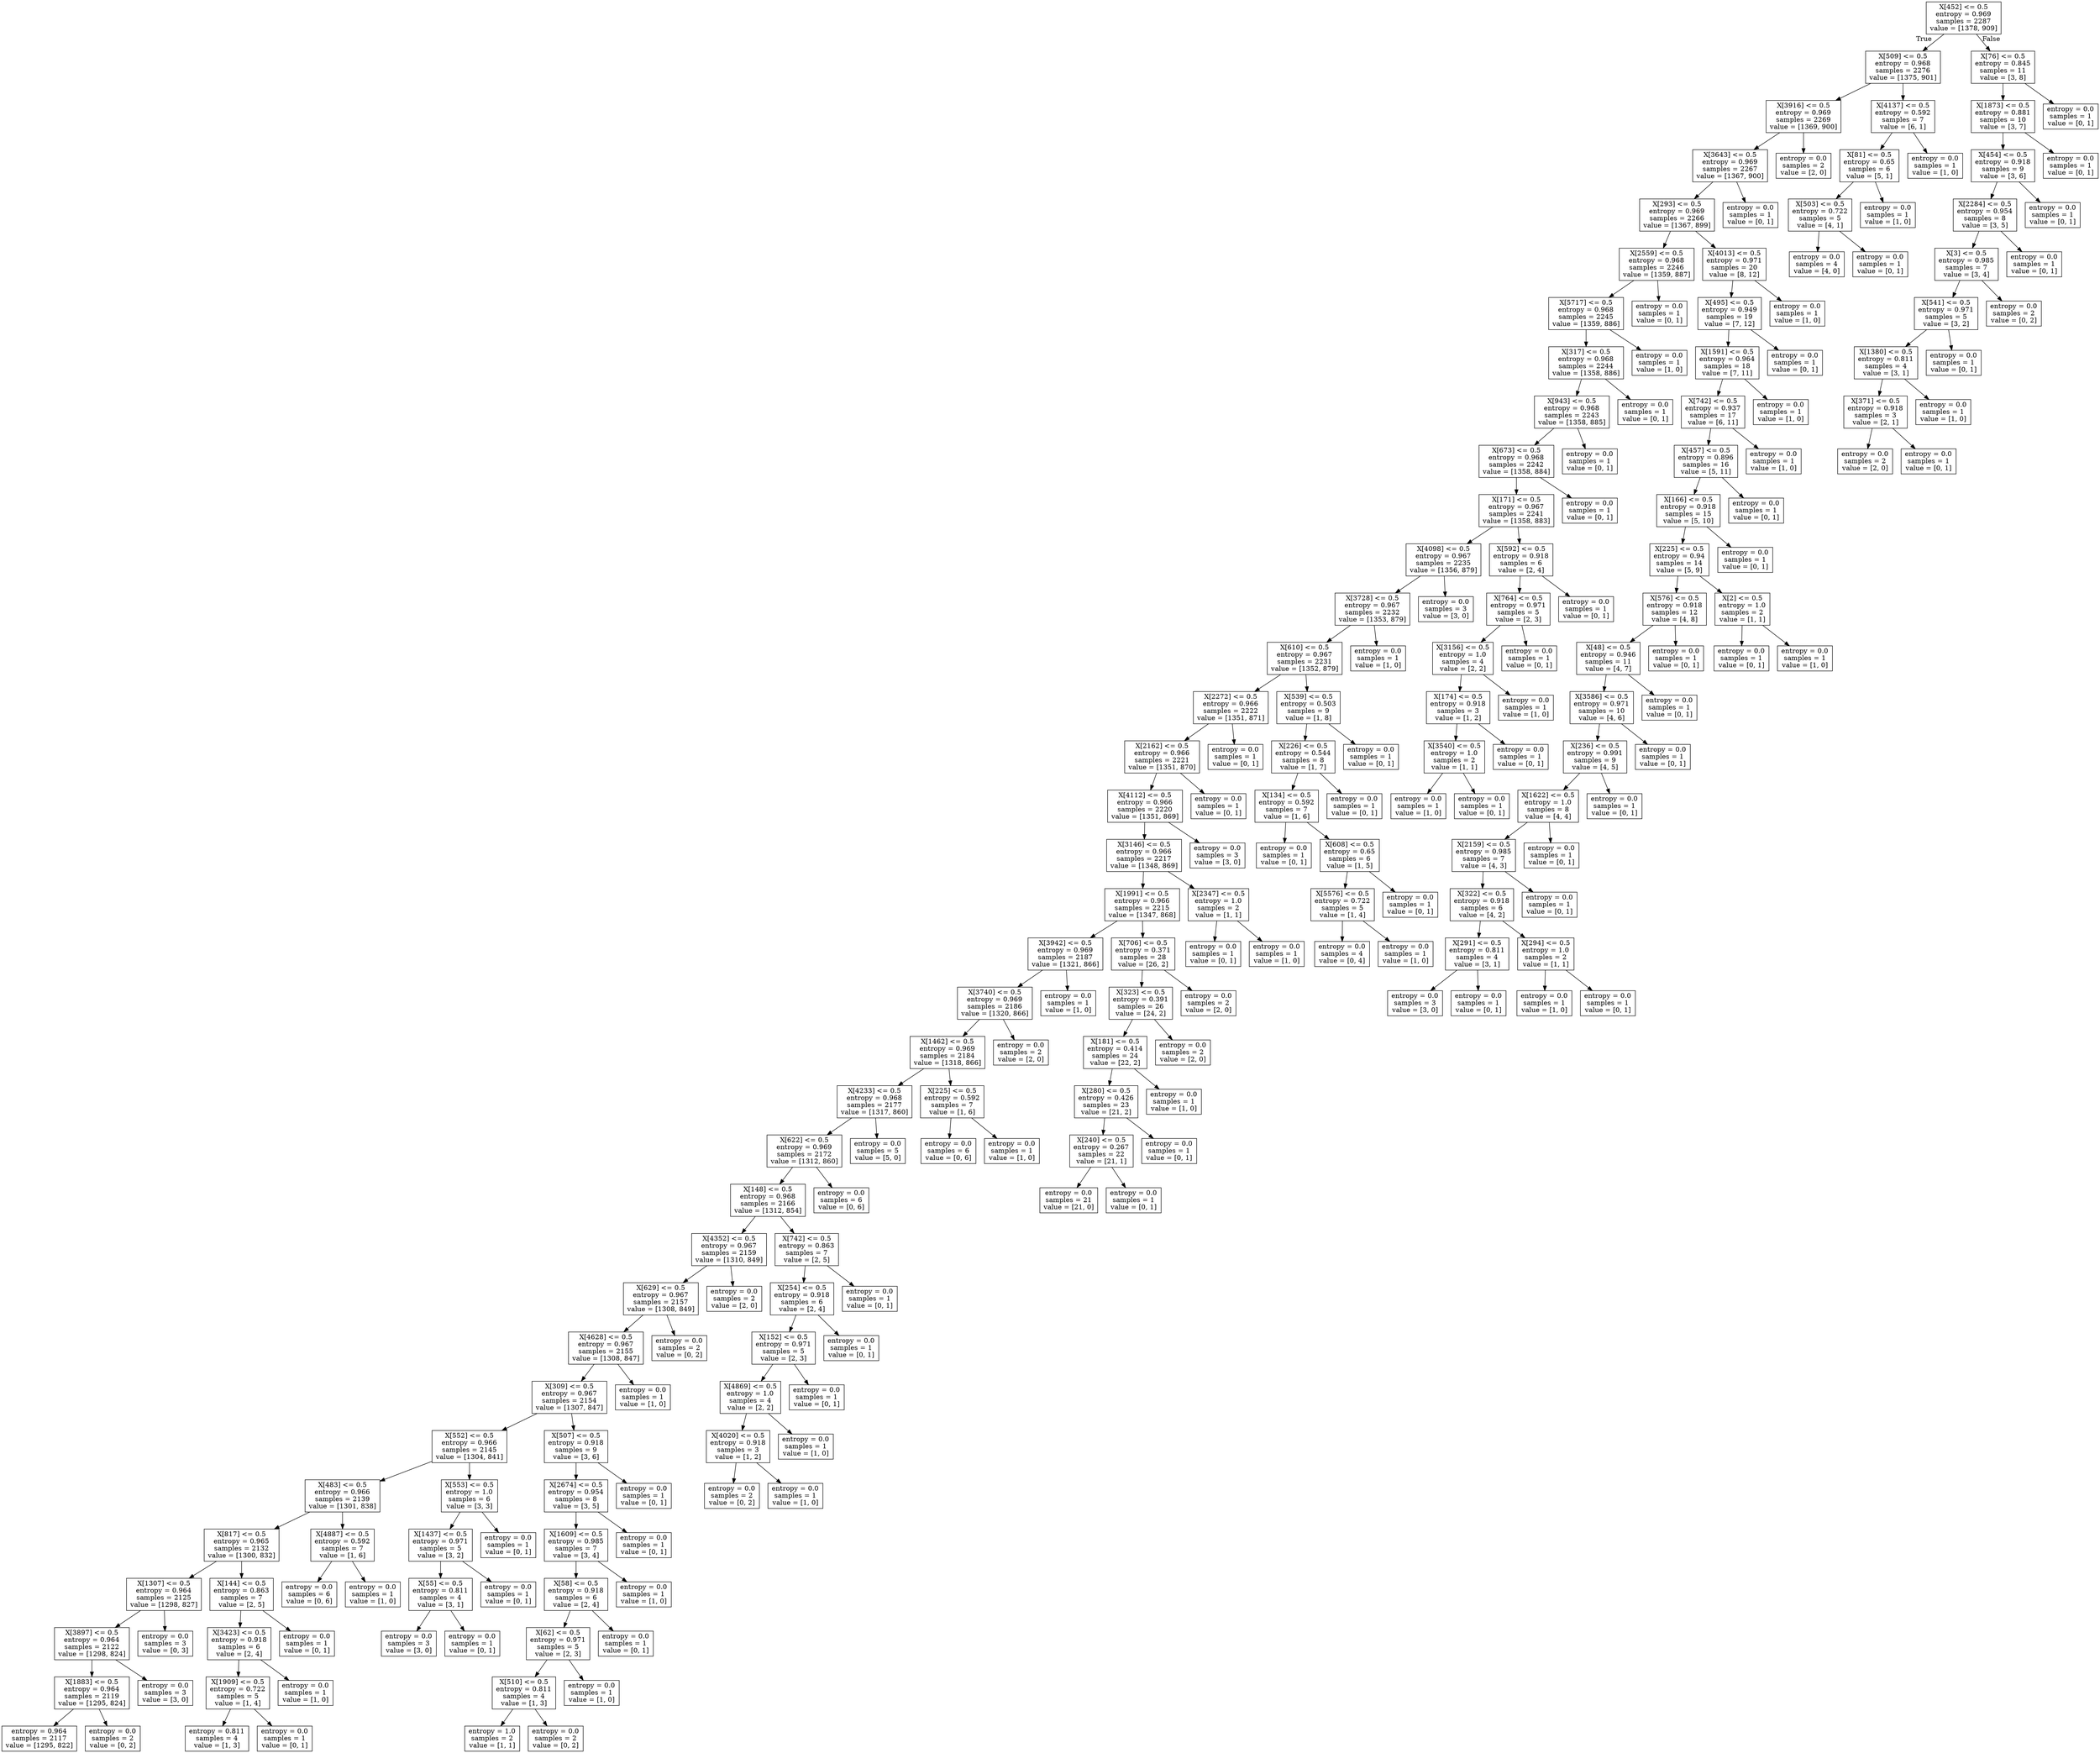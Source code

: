 digraph Tree {
node [shape=box] ;
0 [label="X[452] <= 0.5\nentropy = 0.969\nsamples = 2287\nvalue = [1378, 909]"] ;
1 [label="X[509] <= 0.5\nentropy = 0.968\nsamples = 2276\nvalue = [1375, 901]"] ;
0 -> 1 [labeldistance=2.5, labelangle=45, headlabel="True"] ;
2 [label="X[3916] <= 0.5\nentropy = 0.969\nsamples = 2269\nvalue = [1369, 900]"] ;
1 -> 2 ;
3 [label="X[3643] <= 0.5\nentropy = 0.969\nsamples = 2267\nvalue = [1367, 900]"] ;
2 -> 3 ;
4 [label="X[293] <= 0.5\nentropy = 0.969\nsamples = 2266\nvalue = [1367, 899]"] ;
3 -> 4 ;
5 [label="X[2559] <= 0.5\nentropy = 0.968\nsamples = 2246\nvalue = [1359, 887]"] ;
4 -> 5 ;
6 [label="X[5717] <= 0.5\nentropy = 0.968\nsamples = 2245\nvalue = [1359, 886]"] ;
5 -> 6 ;
7 [label="X[317] <= 0.5\nentropy = 0.968\nsamples = 2244\nvalue = [1358, 886]"] ;
6 -> 7 ;
8 [label="X[943] <= 0.5\nentropy = 0.968\nsamples = 2243\nvalue = [1358, 885]"] ;
7 -> 8 ;
9 [label="X[673] <= 0.5\nentropy = 0.968\nsamples = 2242\nvalue = [1358, 884]"] ;
8 -> 9 ;
10 [label="X[171] <= 0.5\nentropy = 0.967\nsamples = 2241\nvalue = [1358, 883]"] ;
9 -> 10 ;
11 [label="X[4098] <= 0.5\nentropy = 0.967\nsamples = 2235\nvalue = [1356, 879]"] ;
10 -> 11 ;
12 [label="X[3728] <= 0.5\nentropy = 0.967\nsamples = 2232\nvalue = [1353, 879]"] ;
11 -> 12 ;
13 [label="X[610] <= 0.5\nentropy = 0.967\nsamples = 2231\nvalue = [1352, 879]"] ;
12 -> 13 ;
14 [label="X[2272] <= 0.5\nentropy = 0.966\nsamples = 2222\nvalue = [1351, 871]"] ;
13 -> 14 ;
15 [label="X[2162] <= 0.5\nentropy = 0.966\nsamples = 2221\nvalue = [1351, 870]"] ;
14 -> 15 ;
16 [label="X[4112] <= 0.5\nentropy = 0.966\nsamples = 2220\nvalue = [1351, 869]"] ;
15 -> 16 ;
17 [label="X[3146] <= 0.5\nentropy = 0.966\nsamples = 2217\nvalue = [1348, 869]"] ;
16 -> 17 ;
18 [label="X[1991] <= 0.5\nentropy = 0.966\nsamples = 2215\nvalue = [1347, 868]"] ;
17 -> 18 ;
19 [label="X[3942] <= 0.5\nentropy = 0.969\nsamples = 2187\nvalue = [1321, 866]"] ;
18 -> 19 ;
20 [label="X[3740] <= 0.5\nentropy = 0.969\nsamples = 2186\nvalue = [1320, 866]"] ;
19 -> 20 ;
21 [label="X[1462] <= 0.5\nentropy = 0.969\nsamples = 2184\nvalue = [1318, 866]"] ;
20 -> 21 ;
22 [label="X[4233] <= 0.5\nentropy = 0.968\nsamples = 2177\nvalue = [1317, 860]"] ;
21 -> 22 ;
23 [label="X[622] <= 0.5\nentropy = 0.969\nsamples = 2172\nvalue = [1312, 860]"] ;
22 -> 23 ;
24 [label="X[148] <= 0.5\nentropy = 0.968\nsamples = 2166\nvalue = [1312, 854]"] ;
23 -> 24 ;
25 [label="X[4352] <= 0.5\nentropy = 0.967\nsamples = 2159\nvalue = [1310, 849]"] ;
24 -> 25 ;
26 [label="X[629] <= 0.5\nentropy = 0.967\nsamples = 2157\nvalue = [1308, 849]"] ;
25 -> 26 ;
27 [label="X[4628] <= 0.5\nentropy = 0.967\nsamples = 2155\nvalue = [1308, 847]"] ;
26 -> 27 ;
28 [label="X[309] <= 0.5\nentropy = 0.967\nsamples = 2154\nvalue = [1307, 847]"] ;
27 -> 28 ;
29 [label="X[552] <= 0.5\nentropy = 0.966\nsamples = 2145\nvalue = [1304, 841]"] ;
28 -> 29 ;
30 [label="X[483] <= 0.5\nentropy = 0.966\nsamples = 2139\nvalue = [1301, 838]"] ;
29 -> 30 ;
31 [label="X[817] <= 0.5\nentropy = 0.965\nsamples = 2132\nvalue = [1300, 832]"] ;
30 -> 31 ;
32 [label="X[1307] <= 0.5\nentropy = 0.964\nsamples = 2125\nvalue = [1298, 827]"] ;
31 -> 32 ;
33 [label="X[3897] <= 0.5\nentropy = 0.964\nsamples = 2122\nvalue = [1298, 824]"] ;
32 -> 33 ;
34 [label="X[1883] <= 0.5\nentropy = 0.964\nsamples = 2119\nvalue = [1295, 824]"] ;
33 -> 34 ;
35 [label="entropy = 0.964\nsamples = 2117\nvalue = [1295, 822]"] ;
34 -> 35 ;
36 [label="entropy = 0.0\nsamples = 2\nvalue = [0, 2]"] ;
34 -> 36 ;
37 [label="entropy = 0.0\nsamples = 3\nvalue = [3, 0]"] ;
33 -> 37 ;
38 [label="entropy = 0.0\nsamples = 3\nvalue = [0, 3]"] ;
32 -> 38 ;
39 [label="X[144] <= 0.5\nentropy = 0.863\nsamples = 7\nvalue = [2, 5]"] ;
31 -> 39 ;
40 [label="X[3423] <= 0.5\nentropy = 0.918\nsamples = 6\nvalue = [2, 4]"] ;
39 -> 40 ;
41 [label="X[1909] <= 0.5\nentropy = 0.722\nsamples = 5\nvalue = [1, 4]"] ;
40 -> 41 ;
42 [label="entropy = 0.811\nsamples = 4\nvalue = [1, 3]"] ;
41 -> 42 ;
43 [label="entropy = 0.0\nsamples = 1\nvalue = [0, 1]"] ;
41 -> 43 ;
44 [label="entropy = 0.0\nsamples = 1\nvalue = [1, 0]"] ;
40 -> 44 ;
45 [label="entropy = 0.0\nsamples = 1\nvalue = [0, 1]"] ;
39 -> 45 ;
46 [label="X[4887] <= 0.5\nentropy = 0.592\nsamples = 7\nvalue = [1, 6]"] ;
30 -> 46 ;
47 [label="entropy = 0.0\nsamples = 6\nvalue = [0, 6]"] ;
46 -> 47 ;
48 [label="entropy = 0.0\nsamples = 1\nvalue = [1, 0]"] ;
46 -> 48 ;
49 [label="X[553] <= 0.5\nentropy = 1.0\nsamples = 6\nvalue = [3, 3]"] ;
29 -> 49 ;
50 [label="X[1437] <= 0.5\nentropy = 0.971\nsamples = 5\nvalue = [3, 2]"] ;
49 -> 50 ;
51 [label="X[55] <= 0.5\nentropy = 0.811\nsamples = 4\nvalue = [3, 1]"] ;
50 -> 51 ;
52 [label="entropy = 0.0\nsamples = 3\nvalue = [3, 0]"] ;
51 -> 52 ;
53 [label="entropy = 0.0\nsamples = 1\nvalue = [0, 1]"] ;
51 -> 53 ;
54 [label="entropy = 0.0\nsamples = 1\nvalue = [0, 1]"] ;
50 -> 54 ;
55 [label="entropy = 0.0\nsamples = 1\nvalue = [0, 1]"] ;
49 -> 55 ;
56 [label="X[507] <= 0.5\nentropy = 0.918\nsamples = 9\nvalue = [3, 6]"] ;
28 -> 56 ;
57 [label="X[2674] <= 0.5\nentropy = 0.954\nsamples = 8\nvalue = [3, 5]"] ;
56 -> 57 ;
58 [label="X[1609] <= 0.5\nentropy = 0.985\nsamples = 7\nvalue = [3, 4]"] ;
57 -> 58 ;
59 [label="X[58] <= 0.5\nentropy = 0.918\nsamples = 6\nvalue = [2, 4]"] ;
58 -> 59 ;
60 [label="X[62] <= 0.5\nentropy = 0.971\nsamples = 5\nvalue = [2, 3]"] ;
59 -> 60 ;
61 [label="X[510] <= 0.5\nentropy = 0.811\nsamples = 4\nvalue = [1, 3]"] ;
60 -> 61 ;
62 [label="entropy = 1.0\nsamples = 2\nvalue = [1, 1]"] ;
61 -> 62 ;
63 [label="entropy = 0.0\nsamples = 2\nvalue = [0, 2]"] ;
61 -> 63 ;
64 [label="entropy = 0.0\nsamples = 1\nvalue = [1, 0]"] ;
60 -> 64 ;
65 [label="entropy = 0.0\nsamples = 1\nvalue = [0, 1]"] ;
59 -> 65 ;
66 [label="entropy = 0.0\nsamples = 1\nvalue = [1, 0]"] ;
58 -> 66 ;
67 [label="entropy = 0.0\nsamples = 1\nvalue = [0, 1]"] ;
57 -> 67 ;
68 [label="entropy = 0.0\nsamples = 1\nvalue = [0, 1]"] ;
56 -> 68 ;
69 [label="entropy = 0.0\nsamples = 1\nvalue = [1, 0]"] ;
27 -> 69 ;
70 [label="entropy = 0.0\nsamples = 2\nvalue = [0, 2]"] ;
26 -> 70 ;
71 [label="entropy = 0.0\nsamples = 2\nvalue = [2, 0]"] ;
25 -> 71 ;
72 [label="X[742] <= 0.5\nentropy = 0.863\nsamples = 7\nvalue = [2, 5]"] ;
24 -> 72 ;
73 [label="X[254] <= 0.5\nentropy = 0.918\nsamples = 6\nvalue = [2, 4]"] ;
72 -> 73 ;
74 [label="X[152] <= 0.5\nentropy = 0.971\nsamples = 5\nvalue = [2, 3]"] ;
73 -> 74 ;
75 [label="X[4869] <= 0.5\nentropy = 1.0\nsamples = 4\nvalue = [2, 2]"] ;
74 -> 75 ;
76 [label="X[4020] <= 0.5\nentropy = 0.918\nsamples = 3\nvalue = [1, 2]"] ;
75 -> 76 ;
77 [label="entropy = 0.0\nsamples = 2\nvalue = [0, 2]"] ;
76 -> 77 ;
78 [label="entropy = 0.0\nsamples = 1\nvalue = [1, 0]"] ;
76 -> 78 ;
79 [label="entropy = 0.0\nsamples = 1\nvalue = [1, 0]"] ;
75 -> 79 ;
80 [label="entropy = 0.0\nsamples = 1\nvalue = [0, 1]"] ;
74 -> 80 ;
81 [label="entropy = 0.0\nsamples = 1\nvalue = [0, 1]"] ;
73 -> 81 ;
82 [label="entropy = 0.0\nsamples = 1\nvalue = [0, 1]"] ;
72 -> 82 ;
83 [label="entropy = 0.0\nsamples = 6\nvalue = [0, 6]"] ;
23 -> 83 ;
84 [label="entropy = 0.0\nsamples = 5\nvalue = [5, 0]"] ;
22 -> 84 ;
85 [label="X[225] <= 0.5\nentropy = 0.592\nsamples = 7\nvalue = [1, 6]"] ;
21 -> 85 ;
86 [label="entropy = 0.0\nsamples = 6\nvalue = [0, 6]"] ;
85 -> 86 ;
87 [label="entropy = 0.0\nsamples = 1\nvalue = [1, 0]"] ;
85 -> 87 ;
88 [label="entropy = 0.0\nsamples = 2\nvalue = [2, 0]"] ;
20 -> 88 ;
89 [label="entropy = 0.0\nsamples = 1\nvalue = [1, 0]"] ;
19 -> 89 ;
90 [label="X[706] <= 0.5\nentropy = 0.371\nsamples = 28\nvalue = [26, 2]"] ;
18 -> 90 ;
91 [label="X[323] <= 0.5\nentropy = 0.391\nsamples = 26\nvalue = [24, 2]"] ;
90 -> 91 ;
92 [label="X[181] <= 0.5\nentropy = 0.414\nsamples = 24\nvalue = [22, 2]"] ;
91 -> 92 ;
93 [label="X[280] <= 0.5\nentropy = 0.426\nsamples = 23\nvalue = [21, 2]"] ;
92 -> 93 ;
94 [label="X[240] <= 0.5\nentropy = 0.267\nsamples = 22\nvalue = [21, 1]"] ;
93 -> 94 ;
95 [label="entropy = 0.0\nsamples = 21\nvalue = [21, 0]"] ;
94 -> 95 ;
96 [label="entropy = 0.0\nsamples = 1\nvalue = [0, 1]"] ;
94 -> 96 ;
97 [label="entropy = 0.0\nsamples = 1\nvalue = [0, 1]"] ;
93 -> 97 ;
98 [label="entropy = 0.0\nsamples = 1\nvalue = [1, 0]"] ;
92 -> 98 ;
99 [label="entropy = 0.0\nsamples = 2\nvalue = [2, 0]"] ;
91 -> 99 ;
100 [label="entropy = 0.0\nsamples = 2\nvalue = [2, 0]"] ;
90 -> 100 ;
101 [label="X[2347] <= 0.5\nentropy = 1.0\nsamples = 2\nvalue = [1, 1]"] ;
17 -> 101 ;
102 [label="entropy = 0.0\nsamples = 1\nvalue = [0, 1]"] ;
101 -> 102 ;
103 [label="entropy = 0.0\nsamples = 1\nvalue = [1, 0]"] ;
101 -> 103 ;
104 [label="entropy = 0.0\nsamples = 3\nvalue = [3, 0]"] ;
16 -> 104 ;
105 [label="entropy = 0.0\nsamples = 1\nvalue = [0, 1]"] ;
15 -> 105 ;
106 [label="entropy = 0.0\nsamples = 1\nvalue = [0, 1]"] ;
14 -> 106 ;
107 [label="X[539] <= 0.5\nentropy = 0.503\nsamples = 9\nvalue = [1, 8]"] ;
13 -> 107 ;
108 [label="X[226] <= 0.5\nentropy = 0.544\nsamples = 8\nvalue = [1, 7]"] ;
107 -> 108 ;
109 [label="X[134] <= 0.5\nentropy = 0.592\nsamples = 7\nvalue = [1, 6]"] ;
108 -> 109 ;
110 [label="entropy = 0.0\nsamples = 1\nvalue = [0, 1]"] ;
109 -> 110 ;
111 [label="X[608] <= 0.5\nentropy = 0.65\nsamples = 6\nvalue = [1, 5]"] ;
109 -> 111 ;
112 [label="X[5576] <= 0.5\nentropy = 0.722\nsamples = 5\nvalue = [1, 4]"] ;
111 -> 112 ;
113 [label="entropy = 0.0\nsamples = 4\nvalue = [0, 4]"] ;
112 -> 113 ;
114 [label="entropy = 0.0\nsamples = 1\nvalue = [1, 0]"] ;
112 -> 114 ;
115 [label="entropy = 0.0\nsamples = 1\nvalue = [0, 1]"] ;
111 -> 115 ;
116 [label="entropy = 0.0\nsamples = 1\nvalue = [0, 1]"] ;
108 -> 116 ;
117 [label="entropy = 0.0\nsamples = 1\nvalue = [0, 1]"] ;
107 -> 117 ;
118 [label="entropy = 0.0\nsamples = 1\nvalue = [1, 0]"] ;
12 -> 118 ;
119 [label="entropy = 0.0\nsamples = 3\nvalue = [3, 0]"] ;
11 -> 119 ;
120 [label="X[592] <= 0.5\nentropy = 0.918\nsamples = 6\nvalue = [2, 4]"] ;
10 -> 120 ;
121 [label="X[764] <= 0.5\nentropy = 0.971\nsamples = 5\nvalue = [2, 3]"] ;
120 -> 121 ;
122 [label="X[3156] <= 0.5\nentropy = 1.0\nsamples = 4\nvalue = [2, 2]"] ;
121 -> 122 ;
123 [label="X[174] <= 0.5\nentropy = 0.918\nsamples = 3\nvalue = [1, 2]"] ;
122 -> 123 ;
124 [label="X[3540] <= 0.5\nentropy = 1.0\nsamples = 2\nvalue = [1, 1]"] ;
123 -> 124 ;
125 [label="entropy = 0.0\nsamples = 1\nvalue = [1, 0]"] ;
124 -> 125 ;
126 [label="entropy = 0.0\nsamples = 1\nvalue = [0, 1]"] ;
124 -> 126 ;
127 [label="entropy = 0.0\nsamples = 1\nvalue = [0, 1]"] ;
123 -> 127 ;
128 [label="entropy = 0.0\nsamples = 1\nvalue = [1, 0]"] ;
122 -> 128 ;
129 [label="entropy = 0.0\nsamples = 1\nvalue = [0, 1]"] ;
121 -> 129 ;
130 [label="entropy = 0.0\nsamples = 1\nvalue = [0, 1]"] ;
120 -> 130 ;
131 [label="entropy = 0.0\nsamples = 1\nvalue = [0, 1]"] ;
9 -> 131 ;
132 [label="entropy = 0.0\nsamples = 1\nvalue = [0, 1]"] ;
8 -> 132 ;
133 [label="entropy = 0.0\nsamples = 1\nvalue = [0, 1]"] ;
7 -> 133 ;
134 [label="entropy = 0.0\nsamples = 1\nvalue = [1, 0]"] ;
6 -> 134 ;
135 [label="entropy = 0.0\nsamples = 1\nvalue = [0, 1]"] ;
5 -> 135 ;
136 [label="X[4013] <= 0.5\nentropy = 0.971\nsamples = 20\nvalue = [8, 12]"] ;
4 -> 136 ;
137 [label="X[495] <= 0.5\nentropy = 0.949\nsamples = 19\nvalue = [7, 12]"] ;
136 -> 137 ;
138 [label="X[1591] <= 0.5\nentropy = 0.964\nsamples = 18\nvalue = [7, 11]"] ;
137 -> 138 ;
139 [label="X[742] <= 0.5\nentropy = 0.937\nsamples = 17\nvalue = [6, 11]"] ;
138 -> 139 ;
140 [label="X[457] <= 0.5\nentropy = 0.896\nsamples = 16\nvalue = [5, 11]"] ;
139 -> 140 ;
141 [label="X[166] <= 0.5\nentropy = 0.918\nsamples = 15\nvalue = [5, 10]"] ;
140 -> 141 ;
142 [label="X[225] <= 0.5\nentropy = 0.94\nsamples = 14\nvalue = [5, 9]"] ;
141 -> 142 ;
143 [label="X[576] <= 0.5\nentropy = 0.918\nsamples = 12\nvalue = [4, 8]"] ;
142 -> 143 ;
144 [label="X[48] <= 0.5\nentropy = 0.946\nsamples = 11\nvalue = [4, 7]"] ;
143 -> 144 ;
145 [label="X[3586] <= 0.5\nentropy = 0.971\nsamples = 10\nvalue = [4, 6]"] ;
144 -> 145 ;
146 [label="X[236] <= 0.5\nentropy = 0.991\nsamples = 9\nvalue = [4, 5]"] ;
145 -> 146 ;
147 [label="X[1622] <= 0.5\nentropy = 1.0\nsamples = 8\nvalue = [4, 4]"] ;
146 -> 147 ;
148 [label="X[2159] <= 0.5\nentropy = 0.985\nsamples = 7\nvalue = [4, 3]"] ;
147 -> 148 ;
149 [label="X[322] <= 0.5\nentropy = 0.918\nsamples = 6\nvalue = [4, 2]"] ;
148 -> 149 ;
150 [label="X[291] <= 0.5\nentropy = 0.811\nsamples = 4\nvalue = [3, 1]"] ;
149 -> 150 ;
151 [label="entropy = 0.0\nsamples = 3\nvalue = [3, 0]"] ;
150 -> 151 ;
152 [label="entropy = 0.0\nsamples = 1\nvalue = [0, 1]"] ;
150 -> 152 ;
153 [label="X[294] <= 0.5\nentropy = 1.0\nsamples = 2\nvalue = [1, 1]"] ;
149 -> 153 ;
154 [label="entropy = 0.0\nsamples = 1\nvalue = [1, 0]"] ;
153 -> 154 ;
155 [label="entropy = 0.0\nsamples = 1\nvalue = [0, 1]"] ;
153 -> 155 ;
156 [label="entropy = 0.0\nsamples = 1\nvalue = [0, 1]"] ;
148 -> 156 ;
157 [label="entropy = 0.0\nsamples = 1\nvalue = [0, 1]"] ;
147 -> 157 ;
158 [label="entropy = 0.0\nsamples = 1\nvalue = [0, 1]"] ;
146 -> 158 ;
159 [label="entropy = 0.0\nsamples = 1\nvalue = [0, 1]"] ;
145 -> 159 ;
160 [label="entropy = 0.0\nsamples = 1\nvalue = [0, 1]"] ;
144 -> 160 ;
161 [label="entropy = 0.0\nsamples = 1\nvalue = [0, 1]"] ;
143 -> 161 ;
162 [label="X[2] <= 0.5\nentropy = 1.0\nsamples = 2\nvalue = [1, 1]"] ;
142 -> 162 ;
163 [label="entropy = 0.0\nsamples = 1\nvalue = [0, 1]"] ;
162 -> 163 ;
164 [label="entropy = 0.0\nsamples = 1\nvalue = [1, 0]"] ;
162 -> 164 ;
165 [label="entropy = 0.0\nsamples = 1\nvalue = [0, 1]"] ;
141 -> 165 ;
166 [label="entropy = 0.0\nsamples = 1\nvalue = [0, 1]"] ;
140 -> 166 ;
167 [label="entropy = 0.0\nsamples = 1\nvalue = [1, 0]"] ;
139 -> 167 ;
168 [label="entropy = 0.0\nsamples = 1\nvalue = [1, 0]"] ;
138 -> 168 ;
169 [label="entropy = 0.0\nsamples = 1\nvalue = [0, 1]"] ;
137 -> 169 ;
170 [label="entropy = 0.0\nsamples = 1\nvalue = [1, 0]"] ;
136 -> 170 ;
171 [label="entropy = 0.0\nsamples = 1\nvalue = [0, 1]"] ;
3 -> 171 ;
172 [label="entropy = 0.0\nsamples = 2\nvalue = [2, 0]"] ;
2 -> 172 ;
173 [label="X[4137] <= 0.5\nentropy = 0.592\nsamples = 7\nvalue = [6, 1]"] ;
1 -> 173 ;
174 [label="X[81] <= 0.5\nentropy = 0.65\nsamples = 6\nvalue = [5, 1]"] ;
173 -> 174 ;
175 [label="X[503] <= 0.5\nentropy = 0.722\nsamples = 5\nvalue = [4, 1]"] ;
174 -> 175 ;
176 [label="entropy = 0.0\nsamples = 4\nvalue = [4, 0]"] ;
175 -> 176 ;
177 [label="entropy = 0.0\nsamples = 1\nvalue = [0, 1]"] ;
175 -> 177 ;
178 [label="entropy = 0.0\nsamples = 1\nvalue = [1, 0]"] ;
174 -> 178 ;
179 [label="entropy = 0.0\nsamples = 1\nvalue = [1, 0]"] ;
173 -> 179 ;
180 [label="X[76] <= 0.5\nentropy = 0.845\nsamples = 11\nvalue = [3, 8]"] ;
0 -> 180 [labeldistance=2.5, labelangle=-45, headlabel="False"] ;
181 [label="X[1873] <= 0.5\nentropy = 0.881\nsamples = 10\nvalue = [3, 7]"] ;
180 -> 181 ;
182 [label="X[454] <= 0.5\nentropy = 0.918\nsamples = 9\nvalue = [3, 6]"] ;
181 -> 182 ;
183 [label="X[2284] <= 0.5\nentropy = 0.954\nsamples = 8\nvalue = [3, 5]"] ;
182 -> 183 ;
184 [label="X[3] <= 0.5\nentropy = 0.985\nsamples = 7\nvalue = [3, 4]"] ;
183 -> 184 ;
185 [label="X[541] <= 0.5\nentropy = 0.971\nsamples = 5\nvalue = [3, 2]"] ;
184 -> 185 ;
186 [label="X[1380] <= 0.5\nentropy = 0.811\nsamples = 4\nvalue = [3, 1]"] ;
185 -> 186 ;
187 [label="X[371] <= 0.5\nentropy = 0.918\nsamples = 3\nvalue = [2, 1]"] ;
186 -> 187 ;
188 [label="entropy = 0.0\nsamples = 2\nvalue = [2, 0]"] ;
187 -> 188 ;
189 [label="entropy = 0.0\nsamples = 1\nvalue = [0, 1]"] ;
187 -> 189 ;
190 [label="entropy = 0.0\nsamples = 1\nvalue = [1, 0]"] ;
186 -> 190 ;
191 [label="entropy = 0.0\nsamples = 1\nvalue = [0, 1]"] ;
185 -> 191 ;
192 [label="entropy = 0.0\nsamples = 2\nvalue = [0, 2]"] ;
184 -> 192 ;
193 [label="entropy = 0.0\nsamples = 1\nvalue = [0, 1]"] ;
183 -> 193 ;
194 [label="entropy = 0.0\nsamples = 1\nvalue = [0, 1]"] ;
182 -> 194 ;
195 [label="entropy = 0.0\nsamples = 1\nvalue = [0, 1]"] ;
181 -> 195 ;
196 [label="entropy = 0.0\nsamples = 1\nvalue = [0, 1]"] ;
180 -> 196 ;
}